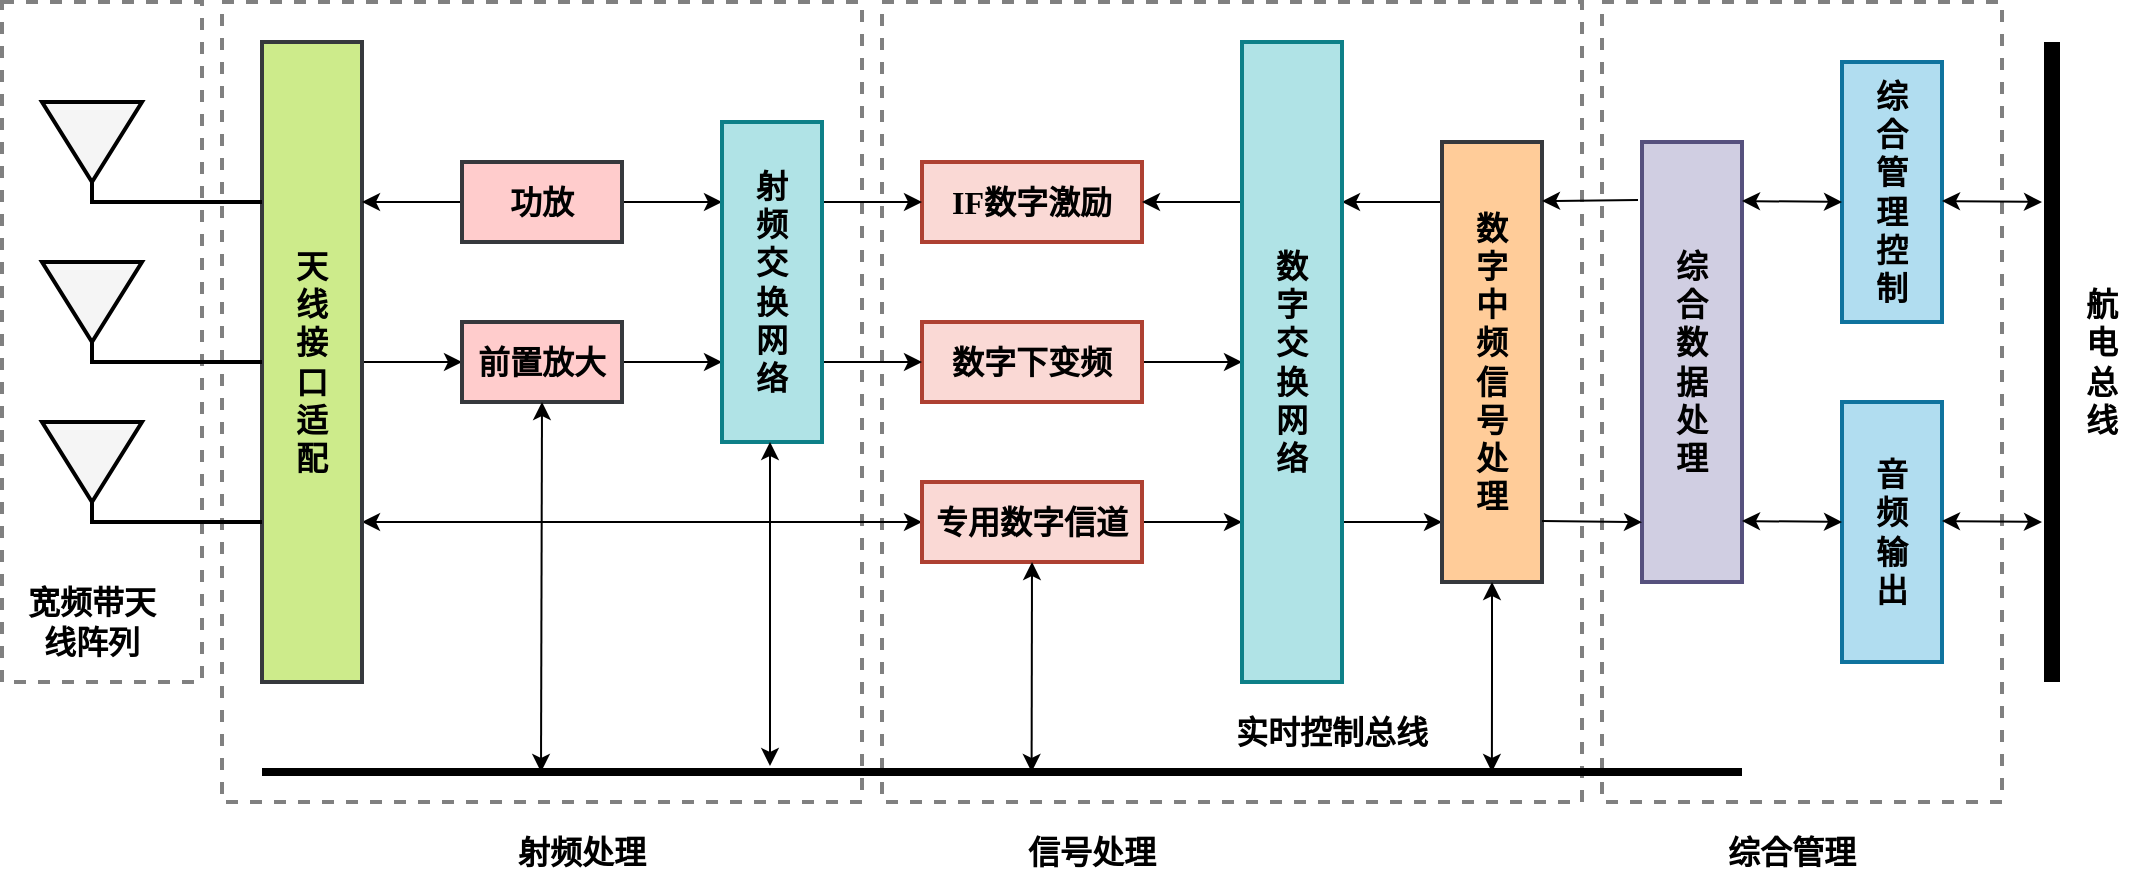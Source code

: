 <mxfile version="22.1.15" type="github">
  <diagram name="第 1 页" id="_9YtetrDvufWfbgxIxy6">
    <mxGraphModel dx="2622" dy="2257" grid="1" gridSize="10" guides="1" tooltips="1" connect="1" arrows="1" fold="1" page="0" pageScale="1" pageWidth="827" pageHeight="1169" math="0" shadow="0">
      <root>
        <mxCell id="0" />
        <mxCell id="1" parent="0" />
        <mxCell id="j9Trd8sfjwHy8gCJ8K8i-8" value="" style="rounded=0;whiteSpace=wrap;html=1;fillColor=none;fontFamily=宋体;fontStyle=1;strokeWidth=2;dashed=1;fontSize=16;strokeColor=#808080;" parent="1" vertex="1">
          <mxGeometry x="-1040" y="-180" width="100" height="340" as="geometry" />
        </mxCell>
        <mxCell id="j9Trd8sfjwHy8gCJ8K8i-20" value="" style="rounded=0;whiteSpace=wrap;html=1;fillColor=none;fontFamily=宋体;fontStyle=1;strokeWidth=2;dashed=1;fontSize=16;strokeColor=#808080;" parent="1" vertex="1">
          <mxGeometry x="-930" y="-180" width="320" height="400" as="geometry" />
        </mxCell>
        <mxCell id="j9Trd8sfjwHy8gCJ8K8i-21" value="" style="rounded=0;whiteSpace=wrap;html=1;fillColor=none;fontFamily=宋体;fontStyle=1;strokeWidth=2;dashed=1;fontSize=16;strokeColor=#808080;" parent="1" vertex="1">
          <mxGeometry x="-240" y="-180" width="200" height="400" as="geometry" />
        </mxCell>
        <mxCell id="j9Trd8sfjwHy8gCJ8K8i-88" value="" style="rounded=0;whiteSpace=wrap;html=1;fillColor=none;fontFamily=宋体;fontStyle=1;strokeWidth=2;dashed=1;fontSize=16;strokeColor=#808080;" parent="1" vertex="1">
          <mxGeometry x="-600" y="-180" width="350" height="400" as="geometry" />
        </mxCell>
        <mxCell id="j9Trd8sfjwHy8gCJ8K8i-6" value="" style="triangle;direction=south;fillColor=#f5f5f5;rounded=0;fontFamily=宋体;labelBackgroundColor=none;fontSize=16;strokeColor=#000000;strokeWidth=2;fontStyle=1;fontColor=#333333;" parent="1" vertex="1">
          <mxGeometry x="-1020" y="-130" width="50" height="40" as="geometry" />
        </mxCell>
        <mxCell id="j9Trd8sfjwHy8gCJ8K8i-40" style="edgeStyle=orthogonalEdgeStyle;rounded=0;orthogonalLoop=1;jettySize=auto;html=1;exitX=1;exitY=0.5;exitDx=0;exitDy=0;entryX=0;entryY=0.5;entryDx=0;entryDy=0;fontStyle=1" parent="1" source="j9Trd8sfjwHy8gCJ8K8i-10" target="j9Trd8sfjwHy8gCJ8K8i-12" edge="1">
          <mxGeometry relative="1" as="geometry" />
        </mxCell>
        <mxCell id="j9Trd8sfjwHy8gCJ8K8i-42" style="edgeStyle=orthogonalEdgeStyle;rounded=0;orthogonalLoop=1;jettySize=auto;html=1;exitX=1;exitY=0.75;exitDx=0;exitDy=0;entryX=0;entryY=0.5;entryDx=0;entryDy=0;startArrow=classic;startFill=1;fontStyle=1" parent="1" source="j9Trd8sfjwHy8gCJ8K8i-10" target="j9Trd8sfjwHy8gCJ8K8i-15" edge="1">
          <mxGeometry relative="1" as="geometry" />
        </mxCell>
        <mxCell id="j9Trd8sfjwHy8gCJ8K8i-10" value="天&lt;br style=&quot;font-size: 16px;&quot;&gt;线&lt;br style=&quot;font-size: 16px;&quot;&gt;接&lt;br style=&quot;font-size: 16px;&quot;&gt;口&lt;br style=&quot;font-size: 16px;&quot;&gt;适&lt;br style=&quot;font-size: 16px;&quot;&gt;配" style="rounded=0;whiteSpace=wrap;html=1;horizontal=1;fillColor=#cdeb8b;strokeColor=#36393d;fontSize=16;fontFamily=宋体;fontStyle=1;strokeWidth=2;" parent="1" vertex="1">
          <mxGeometry x="-910" y="-160" width="50" height="320" as="geometry" />
        </mxCell>
        <mxCell id="j9Trd8sfjwHy8gCJ8K8i-44" style="edgeStyle=orthogonalEdgeStyle;rounded=0;orthogonalLoop=1;jettySize=auto;html=1;entryX=1;entryY=0.25;entryDx=0;entryDy=0;fontStyle=1" parent="1" source="j9Trd8sfjwHy8gCJ8K8i-11" target="j9Trd8sfjwHy8gCJ8K8i-10" edge="1">
          <mxGeometry relative="1" as="geometry" />
        </mxCell>
        <mxCell id="j9Trd8sfjwHy8gCJ8K8i-46" style="edgeStyle=orthogonalEdgeStyle;rounded=0;orthogonalLoop=1;jettySize=auto;html=1;exitX=1;exitY=0.5;exitDx=0;exitDy=0;entryX=0;entryY=0.25;entryDx=0;entryDy=0;fontStyle=1" parent="1" source="j9Trd8sfjwHy8gCJ8K8i-11" target="j9Trd8sfjwHy8gCJ8K8i-16" edge="1">
          <mxGeometry relative="1" as="geometry" />
        </mxCell>
        <mxCell id="j9Trd8sfjwHy8gCJ8K8i-11" value="功放" style="rounded=0;whiteSpace=wrap;html=1;fillColor=#ffcccc;strokeColor=#36393d;strokeWidth=2;fontSize=16;fontFamily=宋体;fontStyle=1" parent="1" vertex="1">
          <mxGeometry x="-810" y="-100" width="80" height="40" as="geometry" />
        </mxCell>
        <mxCell id="j9Trd8sfjwHy8gCJ8K8i-47" style="edgeStyle=orthogonalEdgeStyle;rounded=0;orthogonalLoop=1;jettySize=auto;html=1;entryX=0;entryY=0.75;entryDx=0;entryDy=0;fontStyle=1" parent="1" source="j9Trd8sfjwHy8gCJ8K8i-12" target="j9Trd8sfjwHy8gCJ8K8i-16" edge="1">
          <mxGeometry relative="1" as="geometry" />
        </mxCell>
        <mxCell id="j9Trd8sfjwHy8gCJ8K8i-12" value="前置放大" style="rounded=0;whiteSpace=wrap;html=1;fillColor=#ffcccc;strokeColor=#36393d;strokeWidth=2;fontSize=16;fontFamily=宋体;fontStyle=1" parent="1" vertex="1">
          <mxGeometry x="-810" y="-20" width="80" height="40" as="geometry" />
        </mxCell>
        <mxCell id="j9Trd8sfjwHy8gCJ8K8i-13" value="&lt;font face=&quot;Times New Roman&quot;&gt;IF&lt;/font&gt;数字激励" style="rounded=0;whiteSpace=wrap;html=1;fillColor=#fad9d5;strokeColor=#ae4132;strokeWidth=2;fontSize=16;fontFamily=宋体;fontStyle=1" parent="1" vertex="1">
          <mxGeometry x="-580" y="-100" width="110" height="40" as="geometry" />
        </mxCell>
        <mxCell id="j9Trd8sfjwHy8gCJ8K8i-50" style="edgeStyle=orthogonalEdgeStyle;rounded=0;orthogonalLoop=1;jettySize=auto;html=1;exitX=1;exitY=0.5;exitDx=0;exitDy=0;entryX=0;entryY=0.5;entryDx=0;entryDy=0;fontStyle=1" parent="1" source="j9Trd8sfjwHy8gCJ8K8i-14" target="j9Trd8sfjwHy8gCJ8K8i-17" edge="1">
          <mxGeometry relative="1" as="geometry" />
        </mxCell>
        <mxCell id="j9Trd8sfjwHy8gCJ8K8i-14" value="数字下变频" style="rounded=0;whiteSpace=wrap;html=1;fillColor=#fad9d5;strokeColor=#ae4132;strokeWidth=2;fontSize=16;fontFamily=宋体;fontStyle=1" parent="1" vertex="1">
          <mxGeometry x="-580" y="-20" width="110" height="40" as="geometry" />
        </mxCell>
        <mxCell id="j9Trd8sfjwHy8gCJ8K8i-52" style="edgeStyle=orthogonalEdgeStyle;rounded=0;orthogonalLoop=1;jettySize=auto;html=1;entryX=0;entryY=0.75;entryDx=0;entryDy=0;fontStyle=1" parent="1" source="j9Trd8sfjwHy8gCJ8K8i-15" target="j9Trd8sfjwHy8gCJ8K8i-17" edge="1">
          <mxGeometry relative="1" as="geometry" />
        </mxCell>
        <mxCell id="j9Trd8sfjwHy8gCJ8K8i-15" value="专用数字信道" style="rounded=0;whiteSpace=wrap;html=1;fillColor=#fad9d5;strokeColor=#ae4132;strokeWidth=2;fontSize=16;fontFamily=宋体;fontStyle=1" parent="1" vertex="1">
          <mxGeometry x="-580" y="60" width="110" height="40" as="geometry" />
        </mxCell>
        <mxCell id="j9Trd8sfjwHy8gCJ8K8i-43" style="edgeStyle=orthogonalEdgeStyle;rounded=0;orthogonalLoop=1;jettySize=auto;html=1;exitX=1;exitY=0.25;exitDx=0;exitDy=0;fontStyle=1" parent="1" source="j9Trd8sfjwHy8gCJ8K8i-16" target="j9Trd8sfjwHy8gCJ8K8i-13" edge="1">
          <mxGeometry relative="1" as="geometry" />
        </mxCell>
        <mxCell id="j9Trd8sfjwHy8gCJ8K8i-48" style="edgeStyle=orthogonalEdgeStyle;rounded=0;orthogonalLoop=1;jettySize=auto;html=1;exitX=1;exitY=0.75;exitDx=0;exitDy=0;entryX=0;entryY=0.5;entryDx=0;entryDy=0;fontStyle=1" parent="1" source="j9Trd8sfjwHy8gCJ8K8i-16" target="j9Trd8sfjwHy8gCJ8K8i-14" edge="1">
          <mxGeometry relative="1" as="geometry" />
        </mxCell>
        <mxCell id="j9Trd8sfjwHy8gCJ8K8i-16" value="射&lt;br style=&quot;font-size: 16px;&quot;&gt;频&lt;br style=&quot;font-size: 16px;&quot;&gt;交&lt;br style=&quot;font-size: 16px;&quot;&gt;换&lt;br style=&quot;font-size: 16px;&quot;&gt;网&lt;br style=&quot;font-size: 16px;&quot;&gt;络" style="rounded=0;whiteSpace=wrap;html=1;fillColor=#b0e3e6;strokeColor=#0e8088;fontSize=16;fontFamily=宋体;fontStyle=1;strokeWidth=2;" parent="1" vertex="1">
          <mxGeometry x="-680" y="-120" width="50" height="160" as="geometry" />
        </mxCell>
        <mxCell id="j9Trd8sfjwHy8gCJ8K8i-49" style="edgeStyle=orthogonalEdgeStyle;rounded=0;orthogonalLoop=1;jettySize=auto;html=1;exitX=0;exitY=0.25;exitDx=0;exitDy=0;entryX=1;entryY=0.5;entryDx=0;entryDy=0;fontStyle=1" parent="1" source="j9Trd8sfjwHy8gCJ8K8i-17" target="j9Trd8sfjwHy8gCJ8K8i-13" edge="1">
          <mxGeometry relative="1" as="geometry" />
        </mxCell>
        <mxCell id="j9Trd8sfjwHy8gCJ8K8i-79" style="edgeStyle=elbowEdgeStyle;rounded=0;orthogonalLoop=1;jettySize=auto;html=1;exitX=1;exitY=0.75;exitDx=0;exitDy=0;elbow=vertical;entryX=0;entryY=0.864;entryDx=0;entryDy=0;entryPerimeter=0;fontStyle=1" parent="1" source="j9Trd8sfjwHy8gCJ8K8i-17" target="j9Trd8sfjwHy8gCJ8K8i-18" edge="1">
          <mxGeometry relative="1" as="geometry">
            <mxPoint x="-300" y="80" as="targetPoint" />
          </mxGeometry>
        </mxCell>
        <mxCell id="j9Trd8sfjwHy8gCJ8K8i-80" style="edgeStyle=elbowEdgeStyle;rounded=0;orthogonalLoop=1;jettySize=auto;html=1;exitX=1;exitY=0.25;exitDx=0;exitDy=0;elbow=vertical;entryX=0;entryY=0.136;entryDx=0;entryDy=0;entryPerimeter=0;fontStyle=1;startArrow=classic;startFill=1;endArrow=none;endFill=0;" parent="1" source="j9Trd8sfjwHy8gCJ8K8i-17" target="j9Trd8sfjwHy8gCJ8K8i-18" edge="1">
          <mxGeometry relative="1" as="geometry">
            <mxPoint x="-300" y="-80" as="targetPoint" />
          </mxGeometry>
        </mxCell>
        <mxCell id="j9Trd8sfjwHy8gCJ8K8i-17" value="数&lt;br style=&quot;font-size: 16px;&quot;&gt;字&lt;br style=&quot;font-size: 16px;&quot;&gt;交&lt;br style=&quot;font-size: 16px;&quot;&gt;换&lt;br style=&quot;font-size: 16px;&quot;&gt;网&lt;br style=&quot;font-size: 16px;&quot;&gt;络" style="rounded=0;whiteSpace=wrap;html=1;fillColor=#b0e3e6;strokeColor=#0e8088;fontSize=16;fontFamily=宋体;fontStyle=1;strokeWidth=2;" parent="1" vertex="1">
          <mxGeometry x="-420" y="-160" width="50" height="320" as="geometry" />
        </mxCell>
        <mxCell id="j9Trd8sfjwHy8gCJ8K8i-18" value="数&lt;br style=&quot;font-size: 16px;&quot;&gt;字&lt;br style=&quot;font-size: 16px;&quot;&gt;中&lt;br style=&quot;font-size: 16px;&quot;&gt;频&lt;br style=&quot;font-size: 16px;&quot;&gt;信&lt;br style=&quot;font-size: 16px;&quot;&gt;号&lt;br style=&quot;font-size: 16px;&quot;&gt;处&lt;br style=&quot;font-size: 16px;&quot;&gt;理" style="rounded=0;whiteSpace=wrap;html=1;fillColor=#ffcc99;strokeColor=#36393d;fontSize=16;fontFamily=宋体;fontStyle=1;strokeWidth=2;points=[[0,0,0,0,0],[0,0.13,0,0,0],[0,0.25,0,0,0],[0,0.5,0,0,0],[0,0.75,0,0,0],[0,0.87,0,0,0],[0,1,0,0,0],[0.25,0,0,0,0],[0.25,1,0,0,0],[0.5,0,0,0,0],[0.5,1,0,0,0],[0.75,0,0,0,0],[0.75,1,0,0,0],[1,0,0,0,0],[1,0.12,0,0,0],[1,0.25,0,0,0],[1,0.5,0,0,0],[1,0.75,0,0,0],[1,0.87,0,0,0],[1,1,0,0,0]];" parent="1" vertex="1">
          <mxGeometry x="-320" y="-110" width="50" height="220" as="geometry" />
        </mxCell>
        <mxCell id="j9Trd8sfjwHy8gCJ8K8i-19" value="综&lt;br style=&quot;font-size: 16px;&quot;&gt;合&lt;br style=&quot;font-size: 16px;&quot;&gt;数&lt;br style=&quot;font-size: 16px;&quot;&gt;据&lt;br style=&quot;font-size: 16px;&quot;&gt;处&lt;br style=&quot;font-size: 16px;&quot;&gt;理" style="rounded=0;whiteSpace=wrap;html=1;fillColor=#d0cee2;strokeColor=#56517e;fontSize=16;fontFamily=宋体;fontStyle=1;strokeWidth=2;" parent="1" vertex="1">
          <mxGeometry x="-220" y="-110" width="50" height="220" as="geometry" />
        </mxCell>
        <mxCell id="j9Trd8sfjwHy8gCJ8K8i-24" value="音&lt;br style=&quot;font-size: 16px;&quot;&gt;频&lt;br style=&quot;font-size: 16px;&quot;&gt;输&lt;br style=&quot;font-size: 16px;&quot;&gt;出" style="rounded=0;whiteSpace=wrap;html=1;fillColor=#b1ddf0;strokeColor=#10739e;fontSize=16;fontFamily=宋体;fontStyle=1;strokeWidth=2;" parent="1" vertex="1">
          <mxGeometry x="-120" y="20" width="50" height="130" as="geometry" />
        </mxCell>
        <mxCell id="j9Trd8sfjwHy8gCJ8K8i-25" value="宽频带天线阵列" style="text;html=1;strokeColor=none;fillColor=none;align=center;verticalAlign=middle;whiteSpace=wrap;rounded=0;fontSize=16;fontFamily=宋体;fontStyle=1" parent="1" vertex="1">
          <mxGeometry x="-1030" y="110" width="70" height="40" as="geometry" />
        </mxCell>
        <mxCell id="j9Trd8sfjwHy8gCJ8K8i-26" value="射频处理" style="text;html=1;strokeColor=none;fillColor=none;align=center;verticalAlign=middle;whiteSpace=wrap;rounded=0;fontSize=16;fontFamily=宋体;fontStyle=1" parent="1" vertex="1">
          <mxGeometry x="-790" y="230" width="80" height="30" as="geometry" />
        </mxCell>
        <mxCell id="j9Trd8sfjwHy8gCJ8K8i-27" value="信号处理" style="text;html=1;strokeColor=none;fillColor=none;align=center;verticalAlign=middle;whiteSpace=wrap;rounded=0;fontSize=16;fontFamily=宋体;fontStyle=1" parent="1" vertex="1">
          <mxGeometry x="-535" y="230" width="80" height="30" as="geometry" />
        </mxCell>
        <mxCell id="j9Trd8sfjwHy8gCJ8K8i-28" value="实时控制总线" style="text;html=1;strokeColor=none;fillColor=none;align=center;verticalAlign=middle;whiteSpace=wrap;rounded=0;fontSize=16;fontFamily=宋体;fontStyle=1" parent="1" vertex="1">
          <mxGeometry x="-430" y="170" width="110" height="30" as="geometry" />
        </mxCell>
        <mxCell id="j9Trd8sfjwHy8gCJ8K8i-29" value="综合管理" style="text;html=1;strokeColor=none;fillColor=none;align=center;verticalAlign=middle;whiteSpace=wrap;rounded=0;fontSize=16;fontFamily=宋体;fontStyle=1" parent="1" vertex="1">
          <mxGeometry x="-180" y="230" width="70" height="30" as="geometry" />
        </mxCell>
        <mxCell id="j9Trd8sfjwHy8gCJ8K8i-32" value="" style="triangle;direction=south;fillColor=#f5f5f5;rounded=0;fontFamily=宋体;labelBackgroundColor=none;fontSize=16;strokeColor=#000000;strokeWidth=2;fontStyle=1;fontColor=#333333;" parent="1" vertex="1">
          <mxGeometry x="-1020" y="-50" width="50" height="40" as="geometry" />
        </mxCell>
        <mxCell id="j9Trd8sfjwHy8gCJ8K8i-34" value="" style="triangle;direction=south;fillColor=#f5f5f5;rounded=0;fontFamily=宋体;labelBackgroundColor=none;fontSize=16;strokeColor=#000000;strokeWidth=2;fontStyle=1;fontColor=#333333;" parent="1" vertex="1">
          <mxGeometry x="-1020" y="30" width="50" height="40" as="geometry" />
        </mxCell>
        <mxCell id="j9Trd8sfjwHy8gCJ8K8i-35" value="" style="edgeStyle=segmentEdgeStyle;endArrow=none;html=1;curved=0;rounded=0;endSize=8;startSize=8;endFill=0;entryX=1;entryY=0.5;entryDx=0;entryDy=0;exitX=0;exitY=0.25;exitDx=0;exitDy=0;strokeWidth=2;fontStyle=1" parent="1" source="j9Trd8sfjwHy8gCJ8K8i-10" target="j9Trd8sfjwHy8gCJ8K8i-6" edge="1">
          <mxGeometry width="50" height="50" relative="1" as="geometry">
            <mxPoint x="-950" y="-50" as="sourcePoint" />
            <mxPoint x="-1000" y="-70" as="targetPoint" />
          </mxGeometry>
        </mxCell>
        <mxCell id="j9Trd8sfjwHy8gCJ8K8i-37" value="" style="edgeStyle=segmentEdgeStyle;endArrow=none;html=1;curved=0;rounded=0;endSize=8;startSize=8;endFill=0;entryX=1;entryY=0.5;entryDx=0;entryDy=0;exitX=0;exitY=0.5;exitDx=0;exitDy=0;strokeWidth=2;fontStyle=1" parent="1" source="j9Trd8sfjwHy8gCJ8K8i-10" target="j9Trd8sfjwHy8gCJ8K8i-32" edge="1">
          <mxGeometry width="50" height="50" relative="1" as="geometry">
            <mxPoint x="-910" y="50" as="sourcePoint" />
            <mxPoint x="-997.5" y="20" as="targetPoint" />
          </mxGeometry>
        </mxCell>
        <mxCell id="j9Trd8sfjwHy8gCJ8K8i-38" value="" style="edgeStyle=segmentEdgeStyle;endArrow=none;html=1;curved=0;rounded=0;endSize=8;startSize=8;endFill=0;entryX=1;entryY=0.5;entryDx=0;entryDy=0;exitX=0;exitY=0.75;exitDx=0;exitDy=0;strokeWidth=2;fontStyle=1" parent="1" source="j9Trd8sfjwHy8gCJ8K8i-10" target="j9Trd8sfjwHy8gCJ8K8i-34" edge="1">
          <mxGeometry width="50" height="50" relative="1" as="geometry">
            <mxPoint x="-905" y="130" as="sourcePoint" />
            <mxPoint x="-1000" y="110" as="targetPoint" />
          </mxGeometry>
        </mxCell>
        <mxCell id="j9Trd8sfjwHy8gCJ8K8i-53" value="综&lt;br&gt;合&lt;br&gt;管&lt;br&gt;理&lt;br&gt;控&lt;br&gt;制" style="rounded=0;whiteSpace=wrap;html=1;fillColor=#b1ddf0;strokeColor=#10739e;fontSize=16;fontFamily=宋体;fontStyle=1;strokeWidth=2;" parent="1" vertex="1">
          <mxGeometry x="-120" y="-150" width="50" height="130" as="geometry" />
        </mxCell>
        <mxCell id="j9Trd8sfjwHy8gCJ8K8i-55" value="" style="line;strokeWidth=4;html=1;fontStyle=1" parent="1" vertex="1">
          <mxGeometry x="-910" y="200" width="740" height="10" as="geometry" />
        </mxCell>
        <mxCell id="j9Trd8sfjwHy8gCJ8K8i-56" value="" style="line;strokeWidth=8;direction=south;html=1;fontStyle=1" parent="1" vertex="1">
          <mxGeometry x="-20" y="-160" width="10" height="320" as="geometry" />
        </mxCell>
        <mxCell id="j9Trd8sfjwHy8gCJ8K8i-73" value="" style="endArrow=classic;startArrow=classic;html=1;rounded=0;fontStyle=1" parent="1" edge="1">
          <mxGeometry width="50" height="50" relative="1" as="geometry">
            <mxPoint x="-170" y="-80.5" as="sourcePoint" />
            <mxPoint x="-120" y="-80" as="targetPoint" />
          </mxGeometry>
        </mxCell>
        <mxCell id="j9Trd8sfjwHy8gCJ8K8i-74" value="" style="endArrow=classic;startArrow=classic;html=1;rounded=0;fontStyle=1" parent="1" edge="1">
          <mxGeometry width="50" height="50" relative="1" as="geometry">
            <mxPoint x="-170" y="79.5" as="sourcePoint" />
            <mxPoint x="-120" y="80" as="targetPoint" />
          </mxGeometry>
        </mxCell>
        <mxCell id="j9Trd8sfjwHy8gCJ8K8i-75" value="" style="endArrow=classic;startArrow=classic;html=1;rounded=0;fontStyle=1" parent="1" edge="1">
          <mxGeometry width="50" height="50" relative="1" as="geometry">
            <mxPoint x="-70" y="79.5" as="sourcePoint" />
            <mxPoint x="-20" y="80" as="targetPoint" />
          </mxGeometry>
        </mxCell>
        <mxCell id="j9Trd8sfjwHy8gCJ8K8i-76" value="" style="endArrow=classic;startArrow=classic;html=1;rounded=0;fontStyle=1" parent="1" edge="1">
          <mxGeometry width="50" height="50" relative="1" as="geometry">
            <mxPoint x="-70" y="-80.5" as="sourcePoint" />
            <mxPoint x="-20" y="-80" as="targetPoint" />
          </mxGeometry>
        </mxCell>
        <mxCell id="j9Trd8sfjwHy8gCJ8K8i-83" value="" style="endArrow=none;startArrow=classic;html=1;rounded=0;endFill=0;entryX=-0.04;entryY=0.132;entryDx=0;entryDy=0;entryPerimeter=0;fontStyle=1" parent="1" target="j9Trd8sfjwHy8gCJ8K8i-19" edge="1">
          <mxGeometry width="50" height="50" relative="1" as="geometry">
            <mxPoint x="-270" y="-80.5" as="sourcePoint" />
            <mxPoint x="-230" y="-80" as="targetPoint" />
          </mxGeometry>
        </mxCell>
        <mxCell id="j9Trd8sfjwHy8gCJ8K8i-84" value="航&lt;br&gt;电&lt;br&gt;总&lt;br&gt;线" style="text;html=1;strokeColor=none;fillColor=none;align=center;verticalAlign=middle;whiteSpace=wrap;rounded=0;fontSize=16;fontFamily=宋体;fontStyle=1" parent="1" vertex="1">
          <mxGeometry x="-10" y="-50" width="40" height="100" as="geometry" />
        </mxCell>
        <mxCell id="j9Trd8sfjwHy8gCJ8K8i-89" value="" style="endArrow=classic;startArrow=none;html=1;rounded=0;endFill=1;startFill=0;entryX=0;entryY=0.864;entryDx=0;entryDy=0;entryPerimeter=0;fontStyle=1" parent="1" target="j9Trd8sfjwHy8gCJ8K8i-19" edge="1">
          <mxGeometry width="50" height="50" relative="1" as="geometry">
            <mxPoint x="-270" y="79.5" as="sourcePoint" />
            <mxPoint x="-230" y="80" as="targetPoint" />
          </mxGeometry>
        </mxCell>
        <mxCell id="j9Trd8sfjwHy8gCJ8K8i-94" style="edgeStyle=elbowEdgeStyle;rounded=0;orthogonalLoop=1;jettySize=auto;html=1;exitX=0.5;exitY=1;exitDx=0;exitDy=0;entryX=0.188;entryY=0.5;entryDx=0;entryDy=0;entryPerimeter=0;fontStyle=1;startArrow=classic;startFill=1;" parent="1" source="j9Trd8sfjwHy8gCJ8K8i-12" target="j9Trd8sfjwHy8gCJ8K8i-55" edge="1">
          <mxGeometry relative="1" as="geometry" />
        </mxCell>
        <mxCell id="j9Trd8sfjwHy8gCJ8K8i-96" style="edgeStyle=orthogonalEdgeStyle;rounded=0;orthogonalLoop=1;jettySize=auto;html=1;exitX=0.5;exitY=1;exitDx=0;exitDy=0;exitPerimeter=0;entryX=0.831;entryY=0.5;entryDx=0;entryDy=0;entryPerimeter=0;fontStyle=1;startArrow=classic;startFill=1;" parent="1" source="j9Trd8sfjwHy8gCJ8K8i-18" target="j9Trd8sfjwHy8gCJ8K8i-55" edge="1">
          <mxGeometry relative="1" as="geometry" />
        </mxCell>
        <mxCell id="j9Trd8sfjwHy8gCJ8K8i-97" value="" style="endArrow=classic;html=1;rounded=0;exitX=0.5;exitY=1;exitDx=0;exitDy=0;entryX=0.52;entryY=0.5;entryDx=0;entryDy=0;entryPerimeter=0;fontStyle=1;startArrow=classic;startFill=1;" parent="1" source="j9Trd8sfjwHy8gCJ8K8i-15" target="j9Trd8sfjwHy8gCJ8K8i-55" edge="1">
          <mxGeometry width="50" height="50" relative="1" as="geometry">
            <mxPoint x="-470" y="-40" as="sourcePoint" />
            <mxPoint x="-420" y="-90" as="targetPoint" />
          </mxGeometry>
        </mxCell>
        <mxCell id="8UJFz4ohCzCz3Hetbb6X-1" style="edgeStyle=elbowEdgeStyle;rounded=0;orthogonalLoop=1;jettySize=auto;html=1;jumpSize=6;startArrow=classic;startFill=1;entryX=0.343;entryY=0.2;entryDx=0;entryDy=0;entryPerimeter=0;" edge="1" parent="1" source="j9Trd8sfjwHy8gCJ8K8i-16" target="j9Trd8sfjwHy8gCJ8K8i-55">
          <mxGeometry relative="1" as="geometry">
            <mxPoint x="-655" y="200" as="targetPoint" />
            <Array as="points" />
          </mxGeometry>
        </mxCell>
      </root>
    </mxGraphModel>
  </diagram>
</mxfile>
